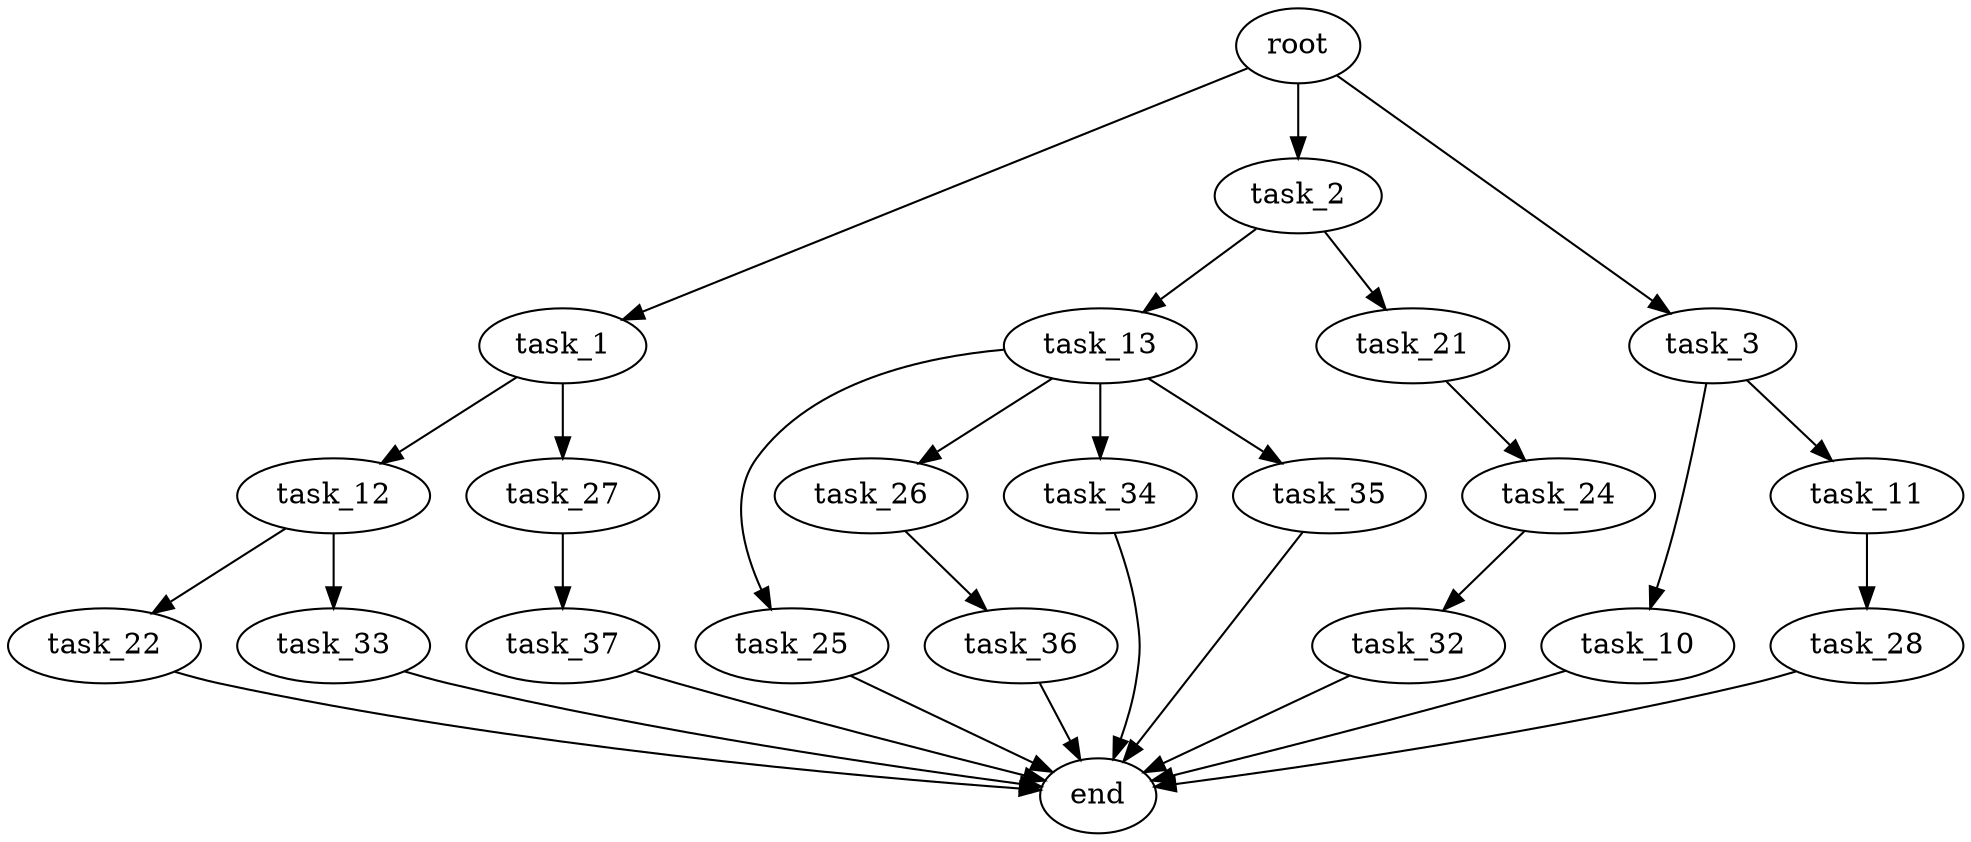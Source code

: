 digraph G {
  root [size="0.000000"];
  task_1 [size="14498661298.000000"];
  task_2 [size="14873956014.000000"];
  task_3 [size="780817472875.000000"];
  task_10 [size="756750015069.000000"];
  task_11 [size="279021782706.000000"];
  task_12 [size="183582650441.000000"];
  task_13 [size="20470842537.000000"];
  task_21 [size="782757789696.000000"];
  task_22 [size="5231709320.000000"];
  task_24 [size="231928233984.000000"];
  task_25 [size="6760498261.000000"];
  task_26 [size="127201737139.000000"];
  task_27 [size="158378004796.000000"];
  task_28 [size="880217722653.000000"];
  task_32 [size="57631402923.000000"];
  task_33 [size="231928233984.000000"];
  task_34 [size="549755813888.000000"];
  task_35 [size="78471828940.000000"];
  task_36 [size="14755213507.000000"];
  task_37 [size="549755813888.000000"];
  end [size="0.000000"];

  root -> task_1 [size="1.000000"];
  root -> task_2 [size="1.000000"];
  root -> task_3 [size="1.000000"];
  task_1 -> task_12 [size="411041792.000000"];
  task_1 -> task_27 [size="411041792.000000"];
  task_2 -> task_13 [size="411041792.000000"];
  task_2 -> task_21 [size="411041792.000000"];
  task_3 -> task_10 [size="679477248.000000"];
  task_3 -> task_11 [size="679477248.000000"];
  task_10 -> end [size="1.000000"];
  task_11 -> task_28 [size="536870912.000000"];
  task_12 -> task_22 [size="301989888.000000"];
  task_12 -> task_33 [size="301989888.000000"];
  task_13 -> task_25 [size="411041792.000000"];
  task_13 -> task_26 [size="411041792.000000"];
  task_13 -> task_34 [size="411041792.000000"];
  task_13 -> task_35 [size="411041792.000000"];
  task_21 -> task_24 [size="679477248.000000"];
  task_22 -> end [size="1.000000"];
  task_24 -> task_32 [size="301989888.000000"];
  task_25 -> end [size="1.000000"];
  task_26 -> task_36 [size="134217728.000000"];
  task_27 -> task_37 [size="301989888.000000"];
  task_28 -> end [size="1.000000"];
  task_32 -> end [size="1.000000"];
  task_33 -> end [size="1.000000"];
  task_34 -> end [size="1.000000"];
  task_35 -> end [size="1.000000"];
  task_36 -> end [size="1.000000"];
  task_37 -> end [size="1.000000"];
}
